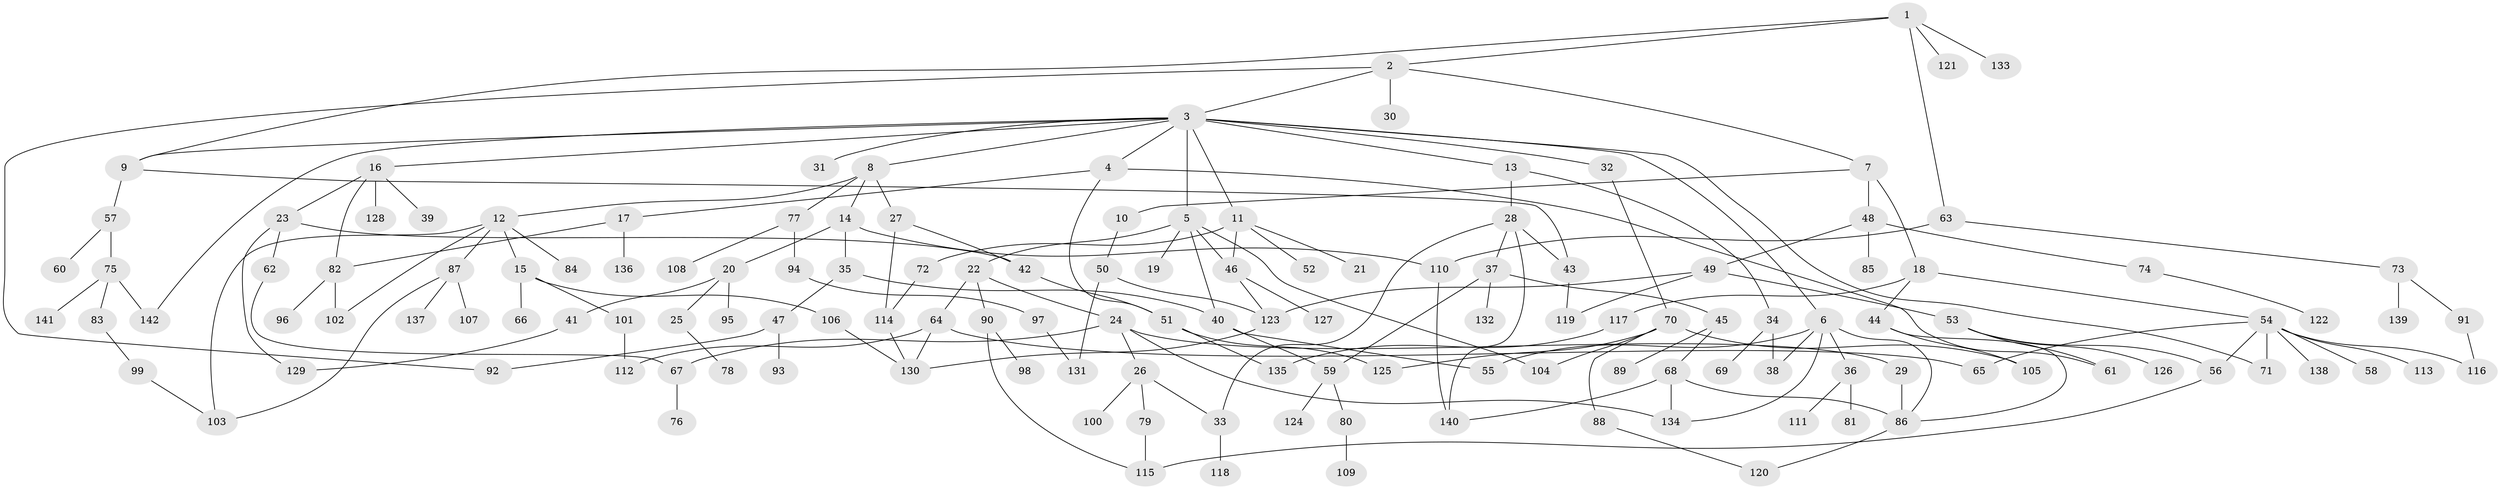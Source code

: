 // Generated by graph-tools (version 1.1) at 2025/49/03/09/25 03:49:18]
// undirected, 142 vertices, 188 edges
graph export_dot {
graph [start="1"]
  node [color=gray90,style=filled];
  1;
  2;
  3;
  4;
  5;
  6;
  7;
  8;
  9;
  10;
  11;
  12;
  13;
  14;
  15;
  16;
  17;
  18;
  19;
  20;
  21;
  22;
  23;
  24;
  25;
  26;
  27;
  28;
  29;
  30;
  31;
  32;
  33;
  34;
  35;
  36;
  37;
  38;
  39;
  40;
  41;
  42;
  43;
  44;
  45;
  46;
  47;
  48;
  49;
  50;
  51;
  52;
  53;
  54;
  55;
  56;
  57;
  58;
  59;
  60;
  61;
  62;
  63;
  64;
  65;
  66;
  67;
  68;
  69;
  70;
  71;
  72;
  73;
  74;
  75;
  76;
  77;
  78;
  79;
  80;
  81;
  82;
  83;
  84;
  85;
  86;
  87;
  88;
  89;
  90;
  91;
  92;
  93;
  94;
  95;
  96;
  97;
  98;
  99;
  100;
  101;
  102;
  103;
  104;
  105;
  106;
  107;
  108;
  109;
  110;
  111;
  112;
  113;
  114;
  115;
  116;
  117;
  118;
  119;
  120;
  121;
  122;
  123;
  124;
  125;
  126;
  127;
  128;
  129;
  130;
  131;
  132;
  133;
  134;
  135;
  136;
  137;
  138;
  139;
  140;
  141;
  142;
  1 -- 2;
  1 -- 63;
  1 -- 121;
  1 -- 133;
  1 -- 9;
  2 -- 3;
  2 -- 7;
  2 -- 30;
  2 -- 92;
  3 -- 4;
  3 -- 5;
  3 -- 6;
  3 -- 8;
  3 -- 9;
  3 -- 11;
  3 -- 13;
  3 -- 16;
  3 -- 31;
  3 -- 32;
  3 -- 142;
  3 -- 71;
  4 -- 17;
  4 -- 51;
  4 -- 61;
  5 -- 19;
  5 -- 22;
  5 -- 40;
  5 -- 104;
  5 -- 46;
  6 -- 36;
  6 -- 86;
  6 -- 134;
  6 -- 55;
  6 -- 38;
  7 -- 10;
  7 -- 18;
  7 -- 48;
  8 -- 12;
  8 -- 14;
  8 -- 27;
  8 -- 77;
  9 -- 57;
  9 -- 43;
  10 -- 50;
  11 -- 21;
  11 -- 46;
  11 -- 52;
  11 -- 72;
  12 -- 15;
  12 -- 84;
  12 -- 87;
  12 -- 102;
  12 -- 103;
  13 -- 28;
  13 -- 34;
  14 -- 20;
  14 -- 35;
  14 -- 110;
  15 -- 66;
  15 -- 101;
  15 -- 106;
  16 -- 23;
  16 -- 39;
  16 -- 128;
  16 -- 82;
  17 -- 82;
  17 -- 136;
  18 -- 44;
  18 -- 54;
  18 -- 117;
  20 -- 25;
  20 -- 41;
  20 -- 95;
  22 -- 24;
  22 -- 64;
  22 -- 90;
  23 -- 62;
  23 -- 129;
  23 -- 42;
  24 -- 26;
  24 -- 29;
  24 -- 67;
  24 -- 134;
  25 -- 78;
  26 -- 33;
  26 -- 79;
  26 -- 100;
  27 -- 42;
  27 -- 114;
  28 -- 37;
  28 -- 43;
  28 -- 140;
  28 -- 33;
  29 -- 86;
  32 -- 70;
  33 -- 118;
  34 -- 38;
  34 -- 69;
  35 -- 47;
  35 -- 40;
  36 -- 81;
  36 -- 111;
  37 -- 45;
  37 -- 132;
  37 -- 59;
  40 -- 55;
  40 -- 59;
  41 -- 129;
  42 -- 51;
  43 -- 119;
  44 -- 105;
  44 -- 86;
  45 -- 68;
  45 -- 89;
  46 -- 127;
  46 -- 123;
  47 -- 93;
  47 -- 92;
  48 -- 49;
  48 -- 74;
  48 -- 85;
  49 -- 53;
  49 -- 119;
  49 -- 123;
  50 -- 123;
  50 -- 131;
  51 -- 125;
  51 -- 135;
  53 -- 61;
  53 -- 126;
  53 -- 56;
  54 -- 56;
  54 -- 58;
  54 -- 65;
  54 -- 71;
  54 -- 113;
  54 -- 138;
  54 -- 116;
  56 -- 115;
  57 -- 60;
  57 -- 75;
  59 -- 80;
  59 -- 124;
  62 -- 67;
  63 -- 73;
  63 -- 110;
  64 -- 65;
  64 -- 130;
  64 -- 112;
  67 -- 76;
  68 -- 140;
  68 -- 134;
  68 -- 86;
  70 -- 88;
  70 -- 104;
  70 -- 125;
  70 -- 105;
  72 -- 114;
  73 -- 91;
  73 -- 139;
  74 -- 122;
  75 -- 83;
  75 -- 141;
  75 -- 142;
  77 -- 94;
  77 -- 108;
  79 -- 115;
  80 -- 109;
  82 -- 96;
  82 -- 102;
  83 -- 99;
  86 -- 120;
  87 -- 103;
  87 -- 107;
  87 -- 137;
  88 -- 120;
  90 -- 98;
  90 -- 115;
  91 -- 116;
  94 -- 97;
  97 -- 131;
  99 -- 103;
  101 -- 112;
  106 -- 130;
  110 -- 140;
  114 -- 130;
  117 -- 135;
  123 -- 130;
}
